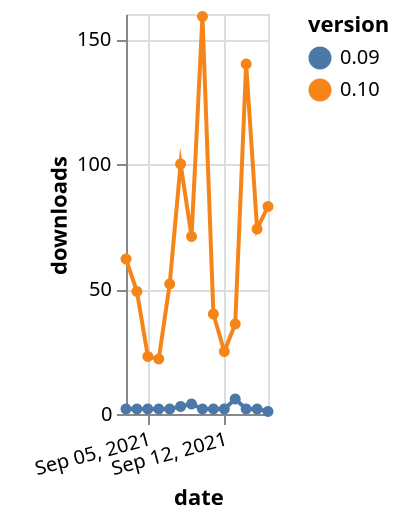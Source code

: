 {"$schema": "https://vega.github.io/schema/vega-lite/v5.json", "description": "A simple bar chart with embedded data.", "data": {"values": [{"date": "2021-09-03", "total": 2923, "delta": 2, "version": "0.09"}, {"date": "2021-09-04", "total": 2925, "delta": 2, "version": "0.09"}, {"date": "2021-09-05", "total": 2927, "delta": 2, "version": "0.09"}, {"date": "2021-09-06", "total": 2929, "delta": 2, "version": "0.09"}, {"date": "2021-09-07", "total": 2931, "delta": 2, "version": "0.09"}, {"date": "2021-09-08", "total": 2934, "delta": 3, "version": "0.09"}, {"date": "2021-09-09", "total": 2938, "delta": 4, "version": "0.09"}, {"date": "2021-09-10", "total": 2940, "delta": 2, "version": "0.09"}, {"date": "2021-09-11", "total": 2942, "delta": 2, "version": "0.09"}, {"date": "2021-09-12", "total": 2944, "delta": 2, "version": "0.09"}, {"date": "2021-09-13", "total": 2950, "delta": 6, "version": "0.09"}, {"date": "2021-09-14", "total": 2952, "delta": 2, "version": "0.09"}, {"date": "2021-09-15", "total": 2954, "delta": 2, "version": "0.09"}, {"date": "2021-09-16", "total": 2955, "delta": 1, "version": "0.09"}, {"date": "2021-09-03", "total": 71101, "delta": 62, "version": "0.10"}, {"date": "2021-09-04", "total": 71150, "delta": 49, "version": "0.10"}, {"date": "2021-09-05", "total": 71173, "delta": 23, "version": "0.10"}, {"date": "2021-09-06", "total": 71195, "delta": 22, "version": "0.10"}, {"date": "2021-09-07", "total": 71247, "delta": 52, "version": "0.10"}, {"date": "2021-09-08", "total": 71347, "delta": 100, "version": "0.10"}, {"date": "2021-09-09", "total": 71418, "delta": 71, "version": "0.10"}, {"date": "2021-09-10", "total": 71577, "delta": 159, "version": "0.10"}, {"date": "2021-09-11", "total": 71617, "delta": 40, "version": "0.10"}, {"date": "2021-09-12", "total": 71642, "delta": 25, "version": "0.10"}, {"date": "2021-09-13", "total": 71678, "delta": 36, "version": "0.10"}, {"date": "2021-09-14", "total": 71818, "delta": 140, "version": "0.10"}, {"date": "2021-09-15", "total": 71892, "delta": 74, "version": "0.10"}, {"date": "2021-09-16", "total": 71975, "delta": 83, "version": "0.10"}]}, "width": "container", "mark": {"type": "line", "point": {"filled": true}}, "encoding": {"x": {"field": "date", "type": "temporal", "timeUnit": "yearmonthdate", "title": "date", "axis": {"labelAngle": -15}}, "y": {"field": "delta", "type": "quantitative", "title": "downloads"}, "color": {"field": "version", "type": "nominal"}, "tooltip": {"field": "delta"}}}